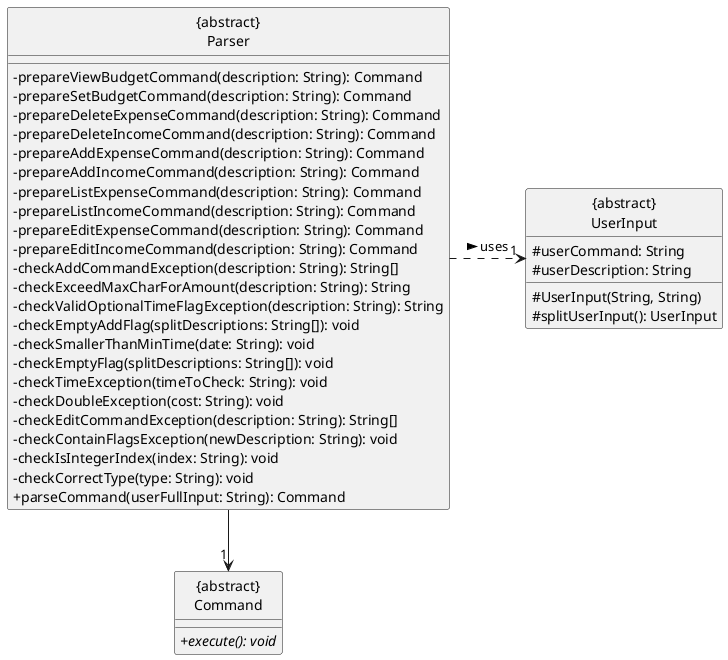 @startuml
skinparam classAttributeIconSize 0
hide circle

class "{abstract}\nParser" as parser
class "{abstract}\nCommand" as command
class "{abstract}\nUserInput" as userInput

class parser {
    -prepareViewBudgetCommand(description: String): Command
    -prepareSetBudgetCommand(description: String): Command
    -prepareDeleteExpenseCommand(description: String): Command
    -prepareDeleteIncomeCommand(description: String): Command
    -prepareAddExpenseCommand(description: String): Command
    -prepareAddIncomeCommand(description: String): Command
    -prepareListExpenseCommand(description: String): Command
    -prepareListIncomeCommand(description: String): Command
    -prepareEditExpenseCommand(description: String): Command
    -prepareEditIncomeCommand(description: String): Command
    -checkAddCommandException(description: String): String[]
    -checkExceedMaxCharForAmount(description: String): String
    -checkValidOptionalTimeFlagException(description: String): String
    -checkEmptyAddFlag(splitDescriptions: String[]): void
    -checkSmallerThanMinTime(date: String): void
    -checkEmptyFlag(splitDescriptions: String[]): void
    -checkTimeException(timeToCheck: String): void
    -checkDoubleException(cost: String): void
    -checkEditCommandException(description: String): String[]
    -checkContainFlagsException(newDescription: String): void
    -checkIsIntegerIndex(index: String): void
    -checkCorrectType(type: String): void
    +parseCommand(userFullInput: String): Command
}

class command {
    {abstract} +execute(): void
}

class userInput {
    #userCommand: String
    #userDescription: String

    #UserInput(String, String)
    #splitUserInput(): UserInput
}

parser --> "1" command
parser .> "1" userInput : uses >

@enduml